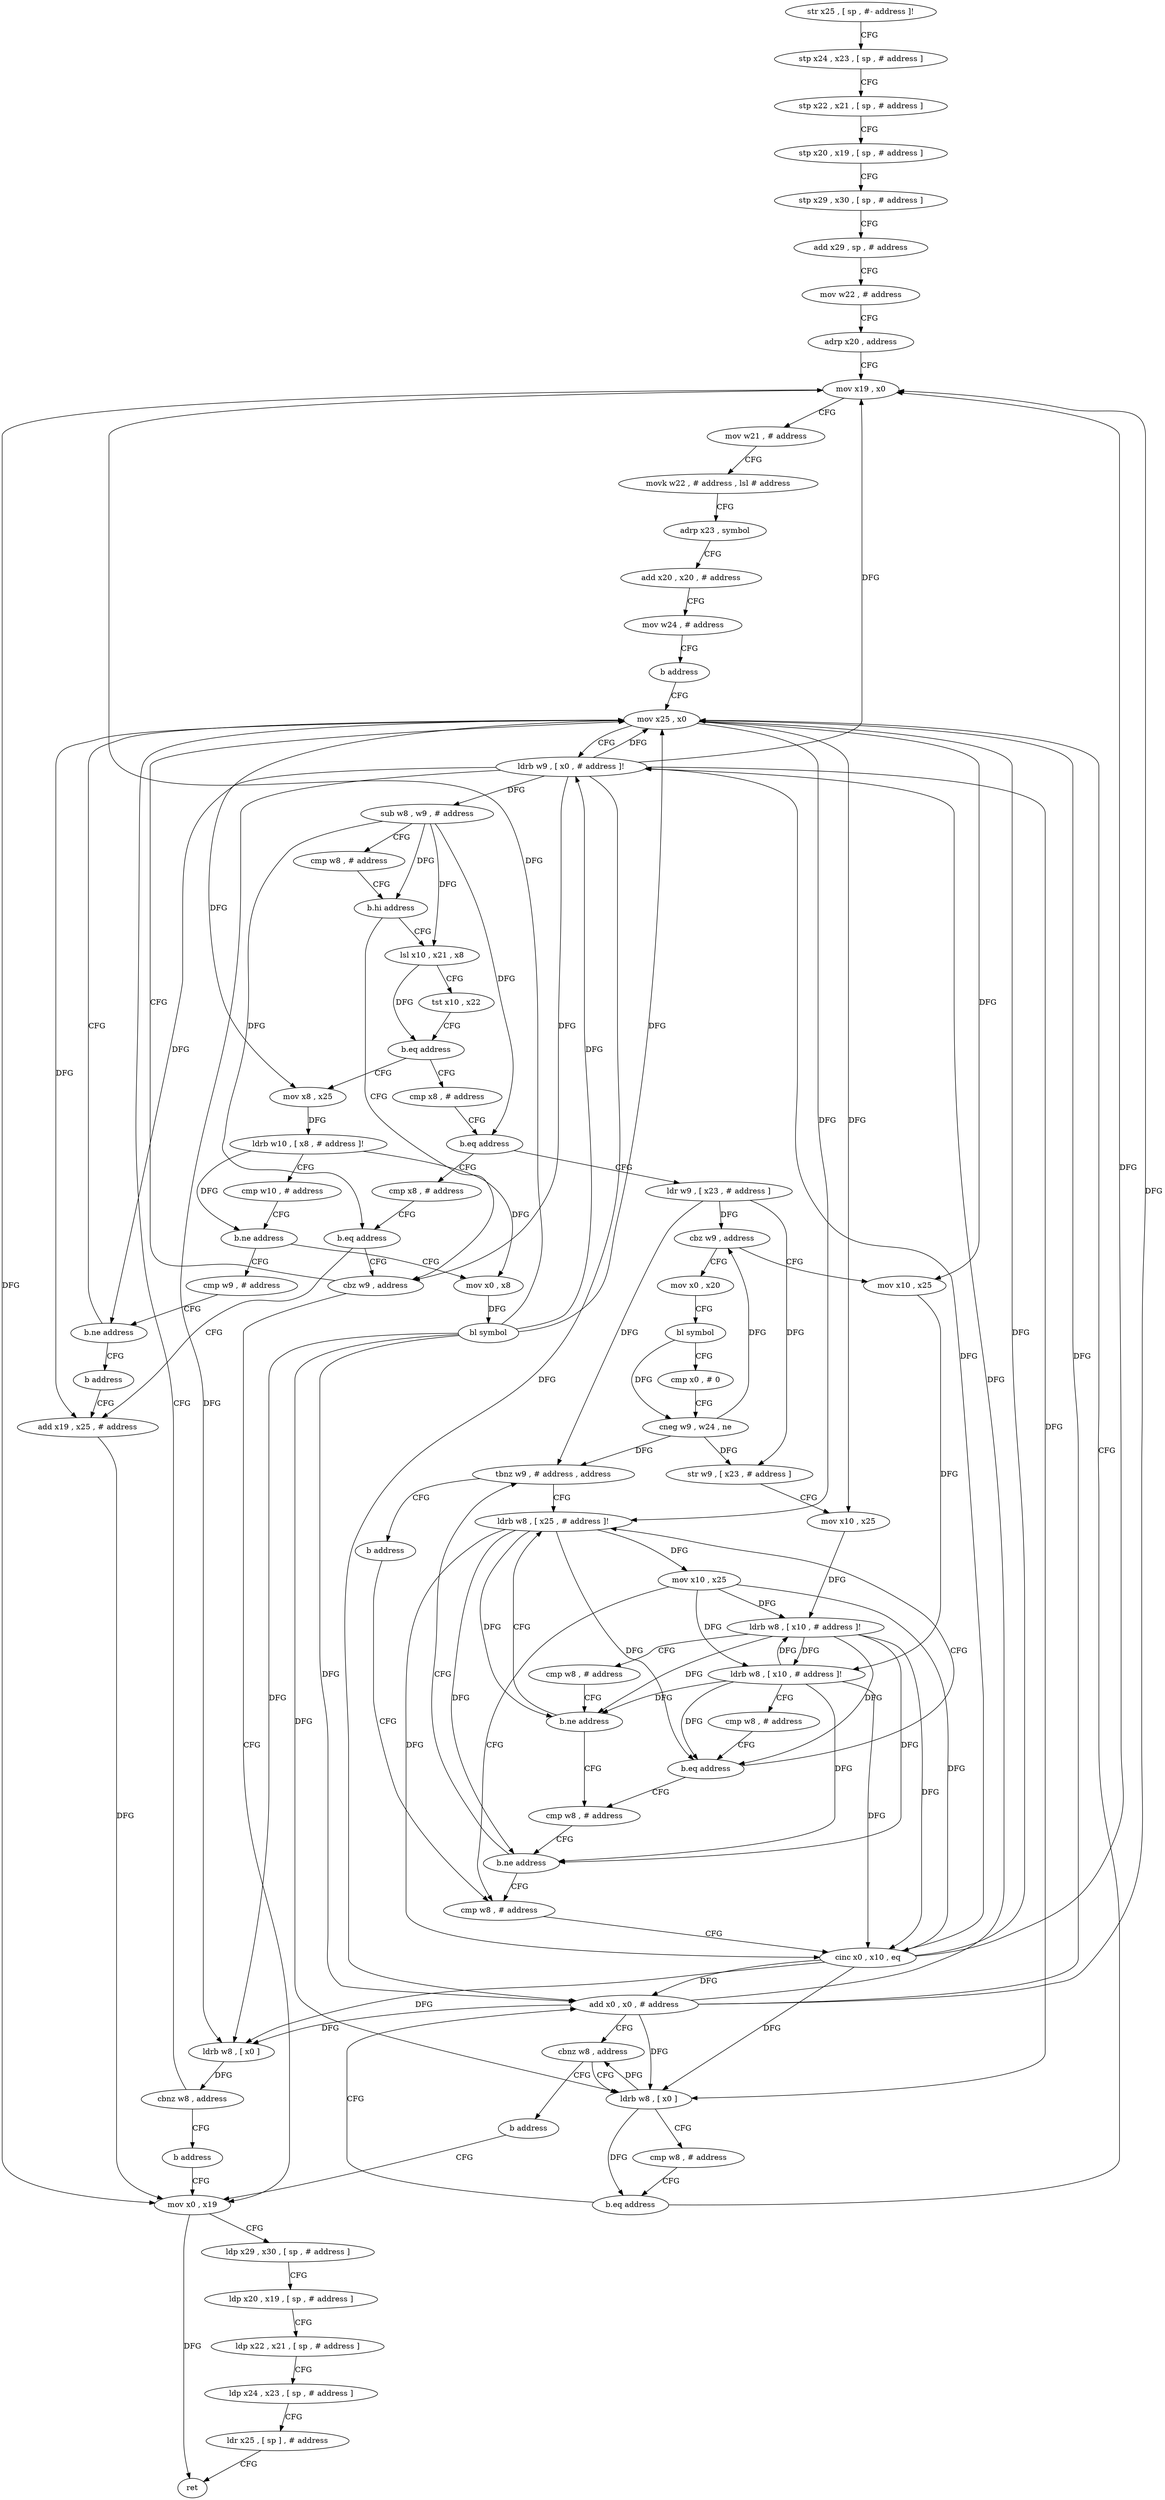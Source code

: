 digraph "func" {
"4324224" [label = "str x25 , [ sp , #- address ]!" ]
"4324228" [label = "stp x24 , x23 , [ sp , # address ]" ]
"4324232" [label = "stp x22 , x21 , [ sp , # address ]" ]
"4324236" [label = "stp x20 , x19 , [ sp , # address ]" ]
"4324240" [label = "stp x29 , x30 , [ sp , # address ]" ]
"4324244" [label = "add x29 , sp , # address" ]
"4324248" [label = "mov w22 , # address" ]
"4324252" [label = "adrp x20 , address" ]
"4324256" [label = "mov x19 , x0" ]
"4324260" [label = "mov w21 , # address" ]
"4324264" [label = "movk w22 , # address , lsl # address" ]
"4324268" [label = "adrp x23 , symbol" ]
"4324272" [label = "add x20 , x20 , # address" ]
"4324276" [label = "mov w24 , # address" ]
"4324280" [label = "b address" ]
"4324304" [label = "mov x25 , x0" ]
"4324308" [label = "ldrb w9 , [ x0 , # address ]!" ]
"4324312" [label = "sub w8 , w9 , # address" ]
"4324316" [label = "cmp w8 , # address" ]
"4324320" [label = "b.hi address" ]
"4324300" [label = "cbz w9 , address" ]
"4324324" [label = "lsl x10 , x21 , x8" ]
"4324504" [label = "mov x0 , x19" ]
"4324328" [label = "tst x10 , x22" ]
"4324332" [label = "b.eq address" ]
"4324284" [label = "cmp x8 , # address" ]
"4324336" [label = "mov x8 , x25" ]
"4324508" [label = "ldp x29 , x30 , [ sp , # address ]" ]
"4324512" [label = "ldp x20 , x19 , [ sp , # address ]" ]
"4324516" [label = "ldp x22 , x21 , [ sp , # address ]" ]
"4324520" [label = "ldp x24 , x23 , [ sp , # address ]" ]
"4324524" [label = "ldr x25 , [ sp ] , # address" ]
"4324528" [label = "ret" ]
"4324288" [label = "b.eq address" ]
"4324384" [label = "ldr w9 , [ x23 , # address ]" ]
"4324292" [label = "cmp x8 , # address" ]
"4324340" [label = "ldrb w10 , [ x8 , # address ]!" ]
"4324344" [label = "cmp w10 , # address" ]
"4324348" [label = "b.ne address" ]
"4324372" [label = "cmp w9 , # address" ]
"4324352" [label = "mov x0 , x8" ]
"4324388" [label = "cbz w9 , address" ]
"4324424" [label = "mov x0 , x20" ]
"4324392" [label = "mov x10 , x25" ]
"4324296" [label = "b.eq address" ]
"4324500" [label = "add x19 , x25 , # address" ]
"4324376" [label = "b.ne address" ]
"4324380" [label = "b address" ]
"4324356" [label = "bl symbol" ]
"4324360" [label = "ldrb w8 , [ x0 ]" ]
"4324364" [label = "cbnz w8 , address" ]
"4324368" [label = "b address" ]
"4324428" [label = "bl symbol" ]
"4324432" [label = "cmp x0 , # 0" ]
"4324436" [label = "cneg w9 , w24 , ne" ]
"4324440" [label = "str w9 , [ x23 , # address ]" ]
"4324444" [label = "mov x10 , x25" ]
"4324448" [label = "ldrb w8 , [ x10 , # address ]!" ]
"4324452" [label = "cmp w8 , # address" ]
"4324456" [label = "b.ne address" ]
"4324408" [label = "cmp w8 , # address" ]
"4324460" [label = "ldrb w8 , [ x25 , # address ]!" ]
"4324396" [label = "ldrb w8 , [ x10 , # address ]!" ]
"4324400" [label = "cmp w8 , # address" ]
"4324404" [label = "b.eq address" ]
"4324412" [label = "b.ne address" ]
"4324468" [label = "cmp w8 , # address" ]
"4324416" [label = "tbnz w9 , # address , address" ]
"4324464" [label = "mov x10 , x25" ]
"4324472" [label = "cinc x0 , x10 , eq" ]
"4324476" [label = "ldrb w8 , [ x0 ]" ]
"4324420" [label = "b address" ]
"4324488" [label = "add x0 , x0 , # address" ]
"4324492" [label = "cbnz w8 , address" ]
"4324496" [label = "b address" ]
"4324480" [label = "cmp w8 , # address" ]
"4324484" [label = "b.eq address" ]
"4324224" -> "4324228" [ label = "CFG" ]
"4324228" -> "4324232" [ label = "CFG" ]
"4324232" -> "4324236" [ label = "CFG" ]
"4324236" -> "4324240" [ label = "CFG" ]
"4324240" -> "4324244" [ label = "CFG" ]
"4324244" -> "4324248" [ label = "CFG" ]
"4324248" -> "4324252" [ label = "CFG" ]
"4324252" -> "4324256" [ label = "CFG" ]
"4324256" -> "4324260" [ label = "CFG" ]
"4324256" -> "4324504" [ label = "DFG" ]
"4324260" -> "4324264" [ label = "CFG" ]
"4324264" -> "4324268" [ label = "CFG" ]
"4324268" -> "4324272" [ label = "CFG" ]
"4324272" -> "4324276" [ label = "CFG" ]
"4324276" -> "4324280" [ label = "CFG" ]
"4324280" -> "4324304" [ label = "CFG" ]
"4324304" -> "4324308" [ label = "CFG" ]
"4324304" -> "4324336" [ label = "DFG" ]
"4324304" -> "4324392" [ label = "DFG" ]
"4324304" -> "4324500" [ label = "DFG" ]
"4324304" -> "4324460" [ label = "DFG" ]
"4324304" -> "4324444" [ label = "DFG" ]
"4324308" -> "4324312" [ label = "DFG" ]
"4324308" -> "4324256" [ label = "DFG" ]
"4324308" -> "4324304" [ label = "DFG" ]
"4324308" -> "4324360" [ label = "DFG" ]
"4324308" -> "4324476" [ label = "DFG" ]
"4324308" -> "4324488" [ label = "DFG" ]
"4324308" -> "4324300" [ label = "DFG" ]
"4324308" -> "4324376" [ label = "DFG" ]
"4324312" -> "4324316" [ label = "CFG" ]
"4324312" -> "4324320" [ label = "DFG" ]
"4324312" -> "4324324" [ label = "DFG" ]
"4324312" -> "4324288" [ label = "DFG" ]
"4324312" -> "4324296" [ label = "DFG" ]
"4324316" -> "4324320" [ label = "CFG" ]
"4324320" -> "4324300" [ label = "CFG" ]
"4324320" -> "4324324" [ label = "CFG" ]
"4324300" -> "4324504" [ label = "CFG" ]
"4324300" -> "4324304" [ label = "CFG" ]
"4324324" -> "4324328" [ label = "CFG" ]
"4324324" -> "4324332" [ label = "DFG" ]
"4324504" -> "4324508" [ label = "CFG" ]
"4324504" -> "4324528" [ label = "DFG" ]
"4324328" -> "4324332" [ label = "CFG" ]
"4324332" -> "4324284" [ label = "CFG" ]
"4324332" -> "4324336" [ label = "CFG" ]
"4324284" -> "4324288" [ label = "CFG" ]
"4324336" -> "4324340" [ label = "DFG" ]
"4324508" -> "4324512" [ label = "CFG" ]
"4324512" -> "4324516" [ label = "CFG" ]
"4324516" -> "4324520" [ label = "CFG" ]
"4324520" -> "4324524" [ label = "CFG" ]
"4324524" -> "4324528" [ label = "CFG" ]
"4324288" -> "4324384" [ label = "CFG" ]
"4324288" -> "4324292" [ label = "CFG" ]
"4324384" -> "4324388" [ label = "DFG" ]
"4324384" -> "4324440" [ label = "DFG" ]
"4324384" -> "4324416" [ label = "DFG" ]
"4324292" -> "4324296" [ label = "CFG" ]
"4324340" -> "4324344" [ label = "CFG" ]
"4324340" -> "4324352" [ label = "DFG" ]
"4324340" -> "4324348" [ label = "DFG" ]
"4324344" -> "4324348" [ label = "CFG" ]
"4324348" -> "4324372" [ label = "CFG" ]
"4324348" -> "4324352" [ label = "CFG" ]
"4324372" -> "4324376" [ label = "CFG" ]
"4324352" -> "4324356" [ label = "DFG" ]
"4324388" -> "4324424" [ label = "CFG" ]
"4324388" -> "4324392" [ label = "CFG" ]
"4324424" -> "4324428" [ label = "CFG" ]
"4324392" -> "4324396" [ label = "DFG" ]
"4324296" -> "4324500" [ label = "CFG" ]
"4324296" -> "4324300" [ label = "CFG" ]
"4324500" -> "4324504" [ label = "DFG" ]
"4324376" -> "4324304" [ label = "CFG" ]
"4324376" -> "4324380" [ label = "CFG" ]
"4324380" -> "4324500" [ label = "CFG" ]
"4324356" -> "4324360" [ label = "DFG" ]
"4324356" -> "4324256" [ label = "DFG" ]
"4324356" -> "4324304" [ label = "DFG" ]
"4324356" -> "4324308" [ label = "DFG" ]
"4324356" -> "4324476" [ label = "DFG" ]
"4324356" -> "4324488" [ label = "DFG" ]
"4324360" -> "4324364" [ label = "DFG" ]
"4324364" -> "4324304" [ label = "CFG" ]
"4324364" -> "4324368" [ label = "CFG" ]
"4324368" -> "4324504" [ label = "CFG" ]
"4324428" -> "4324432" [ label = "CFG" ]
"4324428" -> "4324436" [ label = "DFG" ]
"4324432" -> "4324436" [ label = "CFG" ]
"4324436" -> "4324440" [ label = "DFG" ]
"4324436" -> "4324388" [ label = "DFG" ]
"4324436" -> "4324416" [ label = "DFG" ]
"4324440" -> "4324444" [ label = "CFG" ]
"4324444" -> "4324448" [ label = "DFG" ]
"4324448" -> "4324452" [ label = "CFG" ]
"4324448" -> "4324396" [ label = "DFG" ]
"4324448" -> "4324404" [ label = "DFG" ]
"4324448" -> "4324412" [ label = "DFG" ]
"4324448" -> "4324472" [ label = "DFG" ]
"4324448" -> "4324456" [ label = "DFG" ]
"4324452" -> "4324456" [ label = "CFG" ]
"4324456" -> "4324408" [ label = "CFG" ]
"4324456" -> "4324460" [ label = "CFG" ]
"4324408" -> "4324412" [ label = "CFG" ]
"4324460" -> "4324464" [ label = "DFG" ]
"4324460" -> "4324404" [ label = "DFG" ]
"4324460" -> "4324412" [ label = "DFG" ]
"4324460" -> "4324456" [ label = "DFG" ]
"4324460" -> "4324472" [ label = "DFG" ]
"4324396" -> "4324400" [ label = "CFG" ]
"4324396" -> "4324448" [ label = "DFG" ]
"4324396" -> "4324472" [ label = "DFG" ]
"4324396" -> "4324404" [ label = "DFG" ]
"4324396" -> "4324412" [ label = "DFG" ]
"4324396" -> "4324456" [ label = "DFG" ]
"4324400" -> "4324404" [ label = "CFG" ]
"4324404" -> "4324460" [ label = "CFG" ]
"4324404" -> "4324408" [ label = "CFG" ]
"4324412" -> "4324468" [ label = "CFG" ]
"4324412" -> "4324416" [ label = "CFG" ]
"4324468" -> "4324472" [ label = "CFG" ]
"4324416" -> "4324460" [ label = "CFG" ]
"4324416" -> "4324420" [ label = "CFG" ]
"4324464" -> "4324468" [ label = "CFG" ]
"4324464" -> "4324396" [ label = "DFG" ]
"4324464" -> "4324448" [ label = "DFG" ]
"4324464" -> "4324472" [ label = "DFG" ]
"4324472" -> "4324476" [ label = "DFG" ]
"4324472" -> "4324256" [ label = "DFG" ]
"4324472" -> "4324304" [ label = "DFG" ]
"4324472" -> "4324308" [ label = "DFG" ]
"4324472" -> "4324360" [ label = "DFG" ]
"4324472" -> "4324488" [ label = "DFG" ]
"4324476" -> "4324480" [ label = "CFG" ]
"4324476" -> "4324484" [ label = "DFG" ]
"4324476" -> "4324492" [ label = "DFG" ]
"4324420" -> "4324468" [ label = "CFG" ]
"4324488" -> "4324492" [ label = "CFG" ]
"4324488" -> "4324256" [ label = "DFG" ]
"4324488" -> "4324304" [ label = "DFG" ]
"4324488" -> "4324308" [ label = "DFG" ]
"4324488" -> "4324360" [ label = "DFG" ]
"4324488" -> "4324476" [ label = "DFG" ]
"4324492" -> "4324476" [ label = "CFG" ]
"4324492" -> "4324496" [ label = "CFG" ]
"4324496" -> "4324504" [ label = "CFG" ]
"4324480" -> "4324484" [ label = "CFG" ]
"4324484" -> "4324304" [ label = "CFG" ]
"4324484" -> "4324488" [ label = "CFG" ]
}
